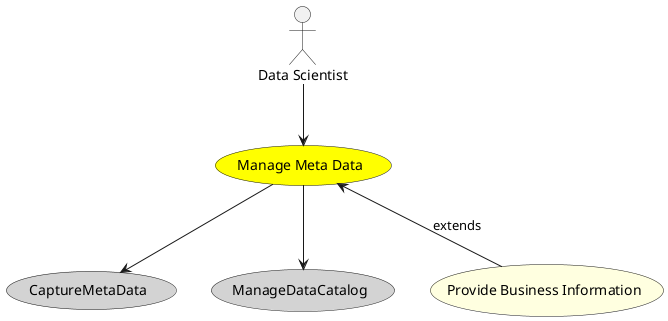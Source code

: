 @startuml


usecase "Manage Meta Data" as ManageMetaData #yellow

Actor "Data Scientist" as DataScientist

DataScientist --> ManageMetaData



usecase "CaptureMetaData" as CaptureMetaData #lightgrey

ManageMetaData --> CaptureMetaData

usecase "ManageDataCatalog" as ManageDataCatalog #lightgrey

ManageMetaData --> ManageDataCatalog



usecase "Provide Business Information" as ProvideBusinessInformation #lightyellow

ManageMetaData <-- ProvideBusinessInformation : extends







@enduml
